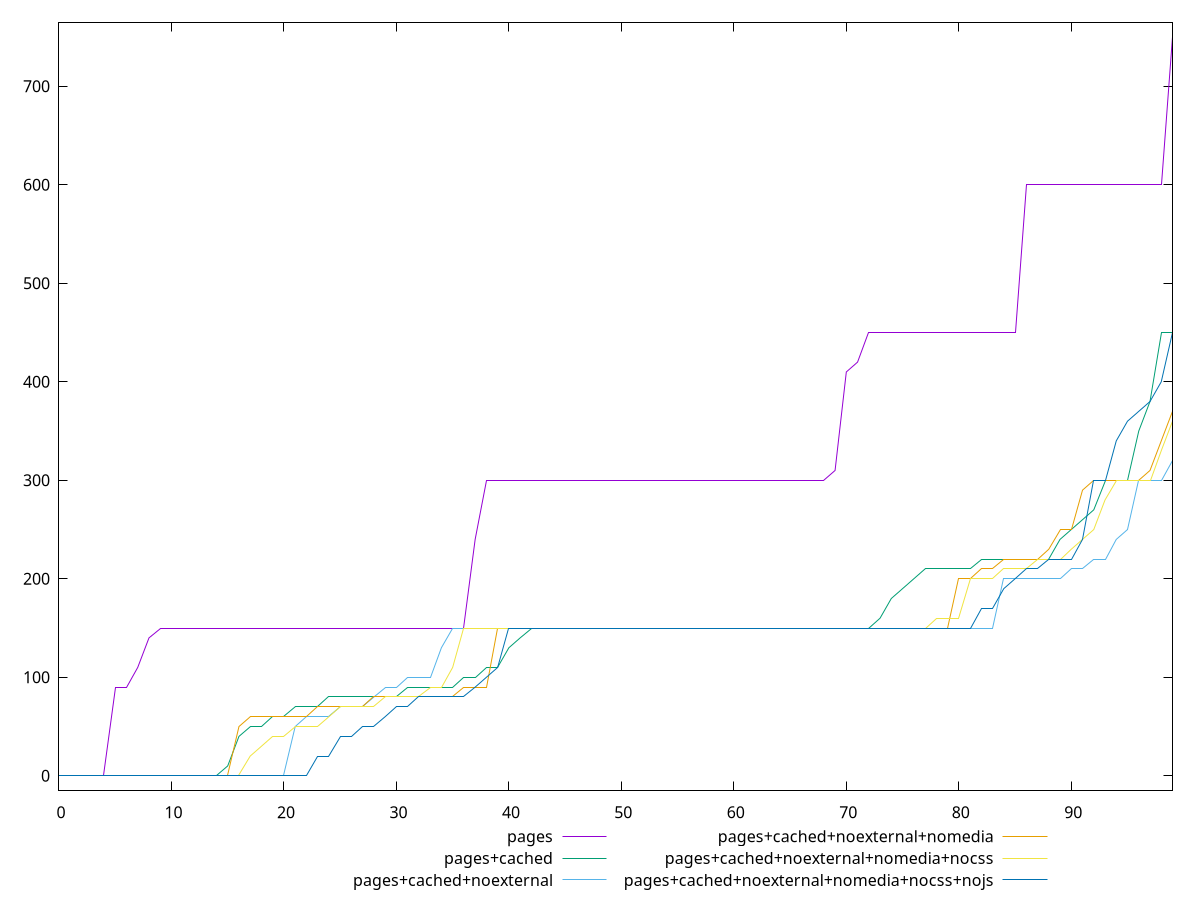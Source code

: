 reset

$pages <<EOF
0 0
1 0
2 0
3 0
4 0
5 90
6 90
7 110
8 140
9 150
10 150
11 150
12 150
13 150
14 150
15 150
16 150
17 150
18 150
19 150
20 150
21 150
22 150
23 150
24 150
25 150
26 150
27 150
28 150
29 150
30 150
31 150
32 150
33 150
34 150
35 150
36 150
37 240
38 300
39 300
40 300
41 300
42 300
43 300
44 300
45 300
46 300
47 300
48 300
49 300
50 300
51 300
52 300
53 300
54 300
55 300
56 300
57 300
58 300
59 300
60 300
61 300
62 300
63 300
64 300
65 300
66 300
67 300
68 300
69 310
70 410
71 420
72 450
73 450
74 450
75 450
76 450
77 450
78 450
79 450
80 450
81 450
82 450
83 450
84 450
85 450
86 600
87 600
88 600
89 600
90 600
91 600
92 600
93 600
94 600
95 600
96 600
97 600
98 600
99 750
EOF

$pagesCached <<EOF
0 0
1 0
2 0
3 0
4 0
5 0
6 0
7 0
8 0
9 0
10 0
11 0
12 0
13 0
14 0
15 10
16 40
17 50
18 50
19 60
20 60
21 70
22 70
23 70
24 80
25 80
26 80
27 80
28 80
29 80
30 80
31 90
32 90
33 90
34 90
35 90
36 100
37 100
38 110
39 110
40 130
41 140
42 150
43 150
44 150
45 150
46 150
47 150
48 150
49 150
50 150
51 150
52 150
53 150
54 150
55 150
56 150
57 150
58 150
59 150
60 150
61 150
62 150
63 150
64 150
65 150
66 150
67 150
68 150
69 150
70 150
71 150
72 150
73 160
74 180
75 190
76 200
77 210
78 210
79 210
80 210
81 210
82 220
83 220
84 220
85 220
86 220
87 220
88 220
89 240
90 250
91 260
92 270
93 300
94 300
95 300
96 350
97 380
98 450
99 450
EOF

$pagesCachedNoexternal <<EOF
0 0
1 0
2 0
3 0
4 0
5 0
6 0
7 0
8 0
9 0
10 0
11 0
12 0
13 0
14 0
15 0
16 0
17 0
18 0
19 0
20 0
21 50
22 60
23 60
24 60
25 70
26 70
27 70
28 80
29 90
30 90
31 100
32 100
33 100
34 130
35 150
36 150
37 150
38 150
39 150
40 150
41 150
42 150
43 150
44 150
45 150
46 150
47 150
48 150
49 150
50 150
51 150
52 150
53 150
54 150
55 150
56 150
57 150
58 150
59 150
60 150
61 150
62 150
63 150
64 150
65 150
66 150
67 150
68 150
69 150
70 150
71 150
72 150
73 150
74 150
75 150
76 150
77 150
78 150
79 150
80 150
81 150
82 150
83 150
84 200
85 200
86 200
87 200
88 200
89 200
90 210
91 210
92 220
93 220
94 240
95 250
96 300
97 300
98 300
99 320
EOF

$pagesCachedNoexternalNomedia <<EOF
0 0
1 0
2 0
3 0
4 0
5 0
6 0
7 0
8 0
9 0
10 0
11 0
12 0
13 0
14 0
15 0
16 50
17 60
18 60
19 60
20 60
21 60
22 60
23 70
24 70
25 70
26 70
27 70
28 80
29 80
30 80
31 80
32 80
33 80
34 80
35 80
36 90
37 90
38 90
39 150
40 150
41 150
42 150
43 150
44 150
45 150
46 150
47 150
48 150
49 150
50 150
51 150
52 150
53 150
54 150
55 150
56 150
57 150
58 150
59 150
60 150
61 150
62 150
63 150
64 150
65 150
66 150
67 150
68 150
69 150
70 150
71 150
72 150
73 150
74 150
75 150
76 150
77 150
78 150
79 150
80 200
81 200
82 210
83 210
84 220
85 220
86 220
87 220
88 230
89 250
90 250
91 290
92 300
93 300
94 300
95 300
96 300
97 310
98 340
99 370
EOF

$pagesCachedNoexternalNomediaNocss <<EOF
0 0
1 0
2 0
3 0
4 0
5 0
6 0
7 0
8 0
9 0
10 0
11 0
12 0
13 0
14 0
15 0
16 0
17 20
18 30
19 40
20 40
21 50
22 50
23 50
24 60
25 70
26 70
27 70
28 70
29 80
30 80
31 80
32 80
33 90
34 90
35 110
36 150
37 150
38 150
39 150
40 150
41 150
42 150
43 150
44 150
45 150
46 150
47 150
48 150
49 150
50 150
51 150
52 150
53 150
54 150
55 150
56 150
57 150
58 150
59 150
60 150
61 150
62 150
63 150
64 150
65 150
66 150
67 150
68 150
69 150
70 150
71 150
72 150
73 150
74 150
75 150
76 150
77 150
78 160
79 160
80 160
81 200
82 200
83 200
84 210
85 210
86 210
87 220
88 220
89 220
90 230
91 240
92 250
93 280
94 300
95 300
96 300
97 300
98 330
99 360
EOF

$pagesCachedNoexternalNomediaNocssNojs <<EOF
0 0
1 0
2 0
3 0
4 0
5 0
6 0
7 0
8 0
9 0
10 0
11 0
12 0
13 0
14 0
15 0
16 0
17 0
18 0
19 0
20 0
21 0
22 0
23 20
24 20
25 40
26 40
27 50
28 50
29 60
30 70
31 70
32 80
33 80
34 80
35 80
36 80
37 90
38 100
39 110
40 150
41 150
42 150
43 150
44 150
45 150
46 150
47 150
48 150
49 150
50 150
51 150
52 150
53 150
54 150
55 150
56 150
57 150
58 150
59 150
60 150
61 150
62 150
63 150
64 150
65 150
66 150
67 150
68 150
69 150
70 150
71 150
72 150
73 150
74 150
75 150
76 150
77 150
78 150
79 150
80 150
81 150
82 170
83 170
84 190
85 200
86 210
87 210
88 220
89 220
90 220
91 240
92 300
93 300
94 340
95 360
96 370
97 380
98 400
99 450
EOF

set key outside below
set xrange [0:99]
set yrange [-15:765]
set trange [-15:765]
set terminal svg size 640, 600 enhanced background rgb 'white'
set output "reprap/unused-css-rules/comparison/sorted/all_raw.svg"

plot $pages title "pages" with line, \
     $pagesCached title "pages+cached" with line, \
     $pagesCachedNoexternal title "pages+cached+noexternal" with line, \
     $pagesCachedNoexternalNomedia title "pages+cached+noexternal+nomedia" with line, \
     $pagesCachedNoexternalNomediaNocss title "pages+cached+noexternal+nomedia+nocss" with line, \
     $pagesCachedNoexternalNomediaNocssNojs title "pages+cached+noexternal+nomedia+nocss+nojs" with line

reset
